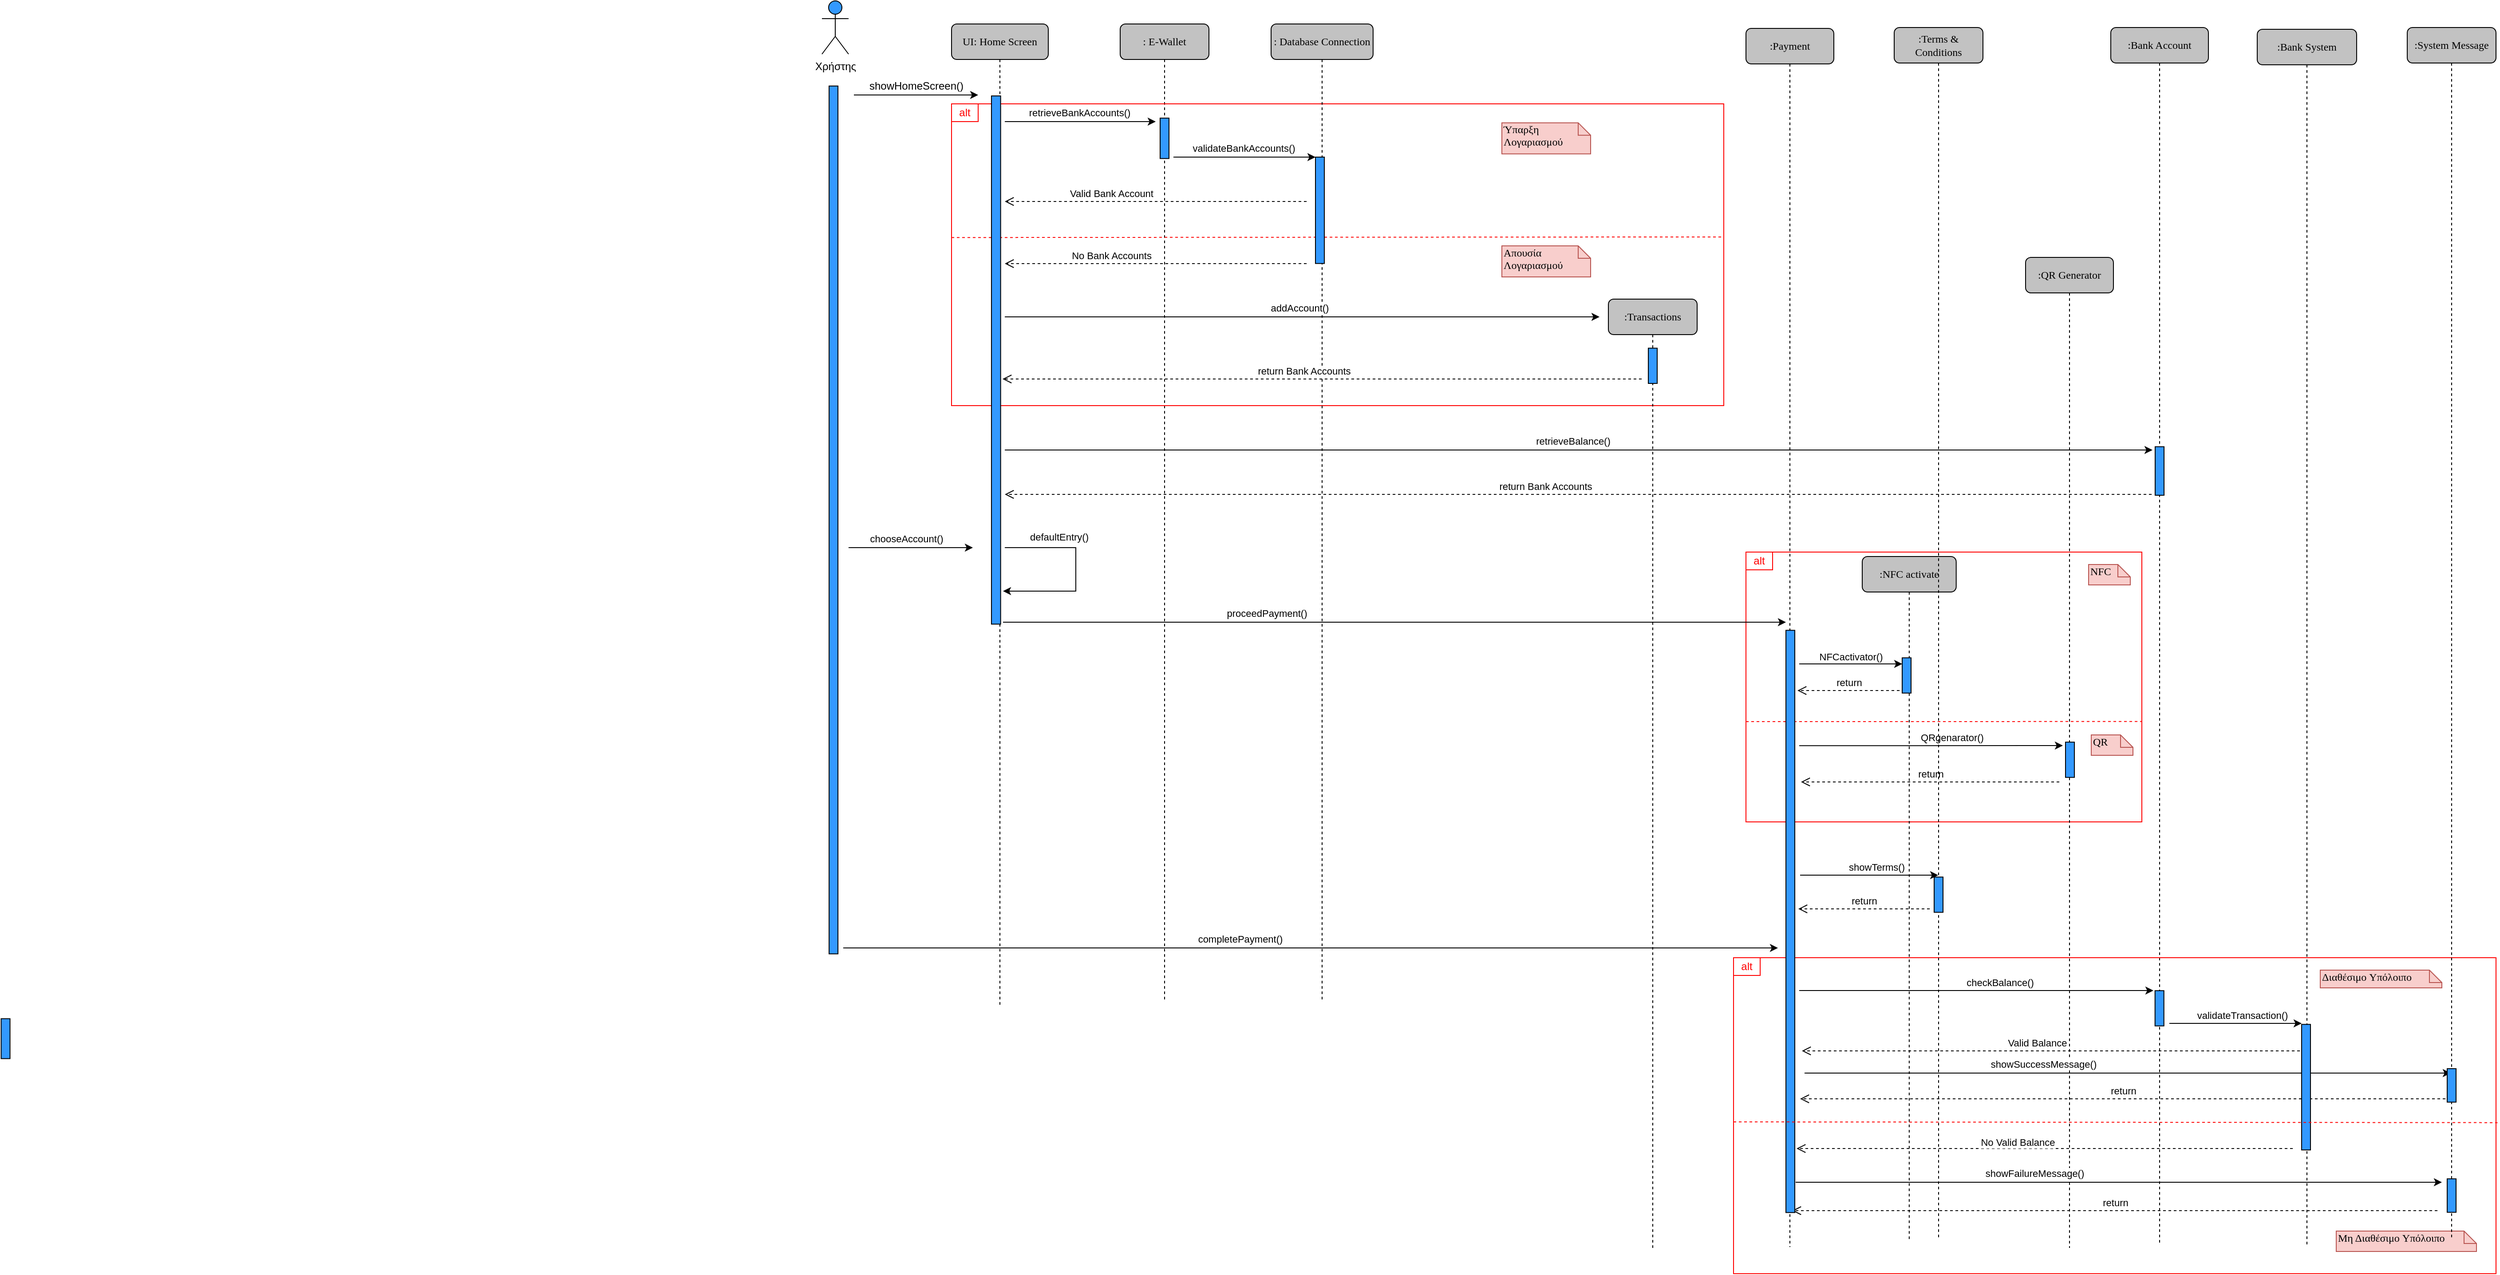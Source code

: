 <mxfile version="18.0.4" type="device"><diagram name="Page-1" id="13e1069c-82ec-6db2-03f1-153e76fe0fe0"><mxGraphModel dx="4557" dy="1584" grid="0" gridSize="10" guides="1" tooltips="1" connect="1" arrows="1" fold="1" page="0" pageScale="1" pageWidth="1100" pageHeight="850" background="none" math="0" shadow="0"><root><mxCell id="0"/><mxCell id="1" parent="0"/><mxCell id="ejJE6xQH3ctwrmxfG1uN-67" value="" style="rounded=0;whiteSpace=wrap;html=1;fillColor=none;shadow=0;strokeColor=#FF0000;" vertex="1" parent="1"><mxGeometry x="1145" y="685" width="446" height="304" as="geometry"/></mxCell><mxCell id="7baba1c4bc27f4b0-2" value=": E-Wallet&lt;br&gt;" style="shape=umlLifeline;perimeter=lifelinePerimeter;whiteSpace=wrap;html=1;container=1;collapsible=0;recursiveResize=0;outlineConnect=0;rounded=1;shadow=0;comic=0;labelBackgroundColor=none;strokeWidth=1;fontFamily=Verdana;fontSize=12;align=center;fillColor=#C2C2C2;" parent="1" vertex="1"><mxGeometry x="440" y="90" width="100" height="1100" as="geometry"/></mxCell><mxCell id="ejJE6xQH3ctwrmxfG1uN-1" value="" style="rounded=0;whiteSpace=wrap;html=1;rotation=90;fillColor=#3399FF;" vertex="1" parent="7baba1c4bc27f4b0-2"><mxGeometry x="27.22" y="123.85" width="45.54" height="10" as="geometry"/></mxCell><mxCell id="ejJE6xQH3ctwrmxfG1uN-22" value="" style="rounded=0;whiteSpace=wrap;html=1;fillColor=none;shadow=0;strokeColor=#FF0000;" vertex="1" parent="7baba1c4bc27f4b0-2"><mxGeometry x="-190" y="90" width="870" height="340" as="geometry"/></mxCell><mxCell id="ejJE6xQH3ctwrmxfG1uN-25" value="" style="endArrow=none;dashed=1;html=1;rounded=0;entryX=1;entryY=0.441;entryDx=0;entryDy=0;entryPerimeter=0;exitX=0;exitY=0.443;exitDx=0;exitDy=0;exitPerimeter=0;strokeColor=#FF0000;" edge="1" parent="7baba1c4bc27f4b0-2" source="ejJE6xQH3ctwrmxfG1uN-22" target="ejJE6xQH3ctwrmxfG1uN-22"><mxGeometry width="50" height="50" relative="1" as="geometry"><mxPoint x="-180" y="240" as="sourcePoint"/><mxPoint x="660" y="240" as="targetPoint"/></mxGeometry></mxCell><mxCell id="cndtYYi9K0bDURjj1MZt-1" value="Χρήστης" style="shape=umlActor;verticalLabelPosition=bottom;verticalAlign=top;html=1;outlineConnect=0;fillColor=#3399FF;" parent="1" vertex="1"><mxGeometry x="104" y="64" width="30" height="60" as="geometry"/></mxCell><mxCell id="cndtYYi9K0bDURjj1MZt-6" value="" style="endArrow=classic;html=1;rounded=0;" parent="1" edge="1"><mxGeometry width="50" height="50" relative="1" as="geometry"><mxPoint x="140" y="170" as="sourcePoint"/><mxPoint x="280" y="170" as="targetPoint"/></mxGeometry></mxCell><mxCell id="cndtYYi9K0bDURjj1MZt-7" value="showHomeScreen()" style="text;html=1;align=center;verticalAlign=middle;resizable=0;points=[];autosize=1;strokeColor=none;fillColor=none;" parent="1" vertex="1"><mxGeometry x="150" y="150" width="120" height="20" as="geometry"/></mxCell><mxCell id="cndtYYi9K0bDURjj1MZt-16" value="" style="endArrow=none;html=1;rounded=0;" parent="1" edge="1"><mxGeometry width="50" height="50" relative="1" as="geometry"><mxPoint x="295" y="280" as="sourcePoint"/><mxPoint x="295" y="280" as="targetPoint"/><Array as="points"/></mxGeometry></mxCell><mxCell id="cndtYYi9K0bDURjj1MZt-137" value="" style="rounded=0;whiteSpace=wrap;html=1;rotation=90;fillColor=#3399FF;" parent="1" vertex="1"><mxGeometry x="-371.86" y="643.79" width="977.8" height="10" as="geometry"/></mxCell><mxCell id="KPqGkEkPzjTueeS44AxM-2" value="UI: Home Screen" style="shape=umlLifeline;perimeter=lifelinePerimeter;whiteSpace=wrap;html=1;container=1;collapsible=0;recursiveResize=0;outlineConnect=0;rounded=1;shadow=0;comic=0;labelBackgroundColor=none;strokeWidth=1;fontFamily=Verdana;fontSize=12;align=center;fillColor=#C2C2C2;" parent="1" vertex="1"><mxGeometry x="250" y="90" width="109" height="1105" as="geometry"/></mxCell><mxCell id="KPqGkEkPzjTueeS44AxM-3" value="" style="rounded=0;whiteSpace=wrap;html=1;rotation=90;fillColor=#3399FF;" parent="KPqGkEkPzjTueeS44AxM-2" vertex="1"><mxGeometry x="-247.41" y="373.46" width="595.12" height="10.33" as="geometry"/></mxCell><mxCell id="KPqGkEkPzjTueeS44AxM-12" value="" style="endArrow=classic;html=1;rounded=0;" parent="KPqGkEkPzjTueeS44AxM-2" edge="1"><mxGeometry width="50" height="50" relative="1" as="geometry"><mxPoint x="60" y="110" as="sourcePoint"/><mxPoint x="230" y="110" as="targetPoint"/></mxGeometry></mxCell><mxCell id="KPqGkEkPzjTueeS44AxM-13" value="retrieveBankAccounts()" style="edgeLabel;html=1;align=center;verticalAlign=middle;resizable=0;points=[];" parent="KPqGkEkPzjTueeS44AxM-12" vertex="1" connectable="0"><mxGeometry x="-0.01" y="-2" relative="1" as="geometry"><mxPoint y="-12" as="offset"/></mxGeometry></mxCell><mxCell id="ejJE6xQH3ctwrmxfG1uN-27" value="&lt;font color=&quot;#ff0000&quot;&gt;alt&lt;/font&gt;" style="rounded=0;whiteSpace=wrap;html=1;shadow=0;fillColor=default;strokeColor=#FF0000;" vertex="1" parent="KPqGkEkPzjTueeS44AxM-2"><mxGeometry y="90" width="30" height="20" as="geometry"/></mxCell><mxCell id="KPqGkEkPzjTueeS44AxM-4" value=":Bank Account" style="shape=umlLifeline;perimeter=lifelinePerimeter;whiteSpace=wrap;html=1;container=1;collapsible=0;recursiveResize=0;outlineConnect=0;rounded=1;shadow=0;comic=0;labelBackgroundColor=none;strokeWidth=1;fontFamily=Verdana;fontSize=12;align=center;fillColor=#C2C2C2;" parent="1" vertex="1"><mxGeometry x="1556" y="94" width="110" height="1370" as="geometry"/></mxCell><mxCell id="ejJE6xQH3ctwrmxfG1uN-9" value="" style="rounded=0;whiteSpace=wrap;html=1;rotation=90;fillColor=#3399FF;" vertex="1" parent="KPqGkEkPzjTueeS44AxM-4"><mxGeometry x="27.64" y="494.64" width="54.72" height="10" as="geometry"/></mxCell><mxCell id="ejJE6xQH3ctwrmxfG1uN-80" value="" style="rounded=0;whiteSpace=wrap;html=1;rotation=90;fillColor=#3399FF;" vertex="1" parent="KPqGkEkPzjTueeS44AxM-4"><mxGeometry x="35.0" y="1100" width="39.72" height="10" as="geometry"/></mxCell><mxCell id="KPqGkEkPzjTueeS44AxM-10" value=": Database Connection" style="shape=umlLifeline;perimeter=lifelinePerimeter;whiteSpace=wrap;html=1;container=1;collapsible=0;recursiveResize=0;outlineConnect=0;rounded=1;shadow=0;comic=0;labelBackgroundColor=none;strokeWidth=1;fontFamily=Verdana;fontSize=12;align=center;fillColor=#C2C2C2;" parent="1" vertex="1"><mxGeometry x="610" y="90" width="114.93" height="1100" as="geometry"/></mxCell><mxCell id="ejJE6xQH3ctwrmxfG1uN-3" value="" style="endArrow=classic;html=1;rounded=0;" edge="1" parent="KPqGkEkPzjTueeS44AxM-10"><mxGeometry width="50" height="50" relative="1" as="geometry"><mxPoint x="-109.996" y="150" as="sourcePoint"/><mxPoint x="50" y="150" as="targetPoint"/></mxGeometry></mxCell><mxCell id="ejJE6xQH3ctwrmxfG1uN-4" value="validateBankAccounts()" style="edgeLabel;html=1;align=center;verticalAlign=middle;resizable=0;points=[];" vertex="1" connectable="0" parent="ejJE6xQH3ctwrmxfG1uN-3"><mxGeometry x="-0.01" y="-2" relative="1" as="geometry"><mxPoint y="-12" as="offset"/></mxGeometry></mxCell><mxCell id="ejJE6xQH3ctwrmxfG1uN-5" value="" style="rounded=0;whiteSpace=wrap;html=1;rotation=90;fillColor=#3399FF;" vertex="1" parent="KPqGkEkPzjTueeS44AxM-10"><mxGeometry x="-4.93" y="204.93" width="119.86" height="10" as="geometry"/></mxCell><mxCell id="ejJE6xQH3ctwrmxfG1uN-13" value="No Bank Accounts" style="html=1;verticalAlign=bottom;endArrow=open;dashed=1;endSize=8;rounded=0;" edge="1" parent="KPqGkEkPzjTueeS44AxM-10"><mxGeometry x="0.294" relative="1" as="geometry"><mxPoint x="40" y="270" as="sourcePoint"/><mxPoint x="-300" y="270" as="targetPoint"/><mxPoint as="offset"/></mxGeometry></mxCell><mxCell id="ejJE6xQH3ctwrmxfG1uN-15" value="" style="endArrow=classic;html=1;rounded=0;" edge="1" parent="KPqGkEkPzjTueeS44AxM-10"><mxGeometry width="50" height="50" relative="1" as="geometry"><mxPoint x="-299.996" y="330" as="sourcePoint"/><mxPoint x="370" y="330" as="targetPoint"/></mxGeometry></mxCell><mxCell id="ejJE6xQH3ctwrmxfG1uN-16" value="addAccount()" style="edgeLabel;html=1;align=center;verticalAlign=middle;resizable=0;points=[];" vertex="1" connectable="0" parent="ejJE6xQH3ctwrmxfG1uN-15"><mxGeometry x="-0.01" y="-2" relative="1" as="geometry"><mxPoint y="-12" as="offset"/></mxGeometry></mxCell><mxCell id="ejJE6xQH3ctwrmxfG1uN-11" value="return Bank Accounts" style="html=1;verticalAlign=bottom;endArrow=open;dashed=1;endSize=8;rounded=0;" edge="1" parent="KPqGkEkPzjTueeS44AxM-10"><mxGeometry x="0.057" relative="1" as="geometry"><mxPoint x="992" y="530" as="sourcePoint"/><mxPoint x="-300" y="530" as="targetPoint"/><mxPoint as="offset"/></mxGeometry></mxCell><mxCell id="ejJE6xQH3ctwrmxfG1uN-7" value="" style="endArrow=classic;html=1;rounded=0;" edge="1" parent="KPqGkEkPzjTueeS44AxM-10"><mxGeometry width="50" height="50" relative="1" as="geometry"><mxPoint x="-299.996" y="480" as="sourcePoint"/><mxPoint x="993" y="480" as="targetPoint"/></mxGeometry></mxCell><mxCell id="ejJE6xQH3ctwrmxfG1uN-8" value="retrieveBalance()" style="edgeLabel;html=1;align=center;verticalAlign=middle;resizable=0;points=[];" vertex="1" connectable="0" parent="ejJE6xQH3ctwrmxfG1uN-7"><mxGeometry x="-0.01" y="-2" relative="1" as="geometry"><mxPoint y="-12" as="offset"/></mxGeometry></mxCell><mxCell id="KPqGkEkPzjTueeS44AxM-15" value="" style="rounded=0;whiteSpace=wrap;html=1;rotation=90;fillColor=#3399FF;" parent="1" vertex="1"><mxGeometry x="-838.22" y="1228.22" width="45" height="10" as="geometry"/></mxCell><mxCell id="KPqGkEkPzjTueeS44AxM-14" value="Valid Bank Account" style="html=1;verticalAlign=bottom;endArrow=open;dashed=1;endSize=8;rounded=0;" parent="1" edge="1"><mxGeometry x="0.294" relative="1" as="geometry"><mxPoint x="650" y="290" as="sourcePoint"/><mxPoint x="310" y="290" as="targetPoint"/><mxPoint as="offset"/></mxGeometry></mxCell><mxCell id="ejJE6xQH3ctwrmxfG1uN-14" value=":Transactions" style="shape=umlLifeline;perimeter=lifelinePerimeter;whiteSpace=wrap;html=1;container=1;collapsible=0;recursiveResize=0;outlineConnect=0;rounded=1;shadow=0;comic=0;labelBackgroundColor=none;strokeWidth=1;fontFamily=Verdana;fontSize=12;align=center;fillColor=#C2C2C2;" vertex="1" parent="1"><mxGeometry x="990" y="400" width="100" height="1072" as="geometry"/></mxCell><mxCell id="ejJE6xQH3ctwrmxfG1uN-21" value="" style="rounded=0;whiteSpace=wrap;html=1;rotation=90;fillColor=#3399FF;" vertex="1" parent="ejJE6xQH3ctwrmxfG1uN-14"><mxGeometry x="30.14" y="70.14" width="39.72" height="10" as="geometry"/></mxCell><mxCell id="ejJE6xQH3ctwrmxfG1uN-19" value="return Bank Accounts" style="html=1;verticalAlign=bottom;endArrow=open;dashed=1;endSize=8;rounded=0;" edge="1" parent="ejJE6xQH3ctwrmxfG1uN-14"><mxGeometry x="0.057" relative="1" as="geometry"><mxPoint x="37.47" y="90" as="sourcePoint"/><mxPoint x="-682.53" y="90" as="targetPoint"/><mxPoint as="offset"/></mxGeometry></mxCell><mxCell id="ejJE6xQH3ctwrmxfG1uN-29" value="Απουσία&lt;br&gt;Λογαριασμού" style="shape=note;whiteSpace=wrap;html=1;size=14;verticalAlign=top;align=left;spacingTop=-6;rounded=0;shadow=0;comic=0;labelBackgroundColor=none;strokeWidth=1;fontFamily=Verdana;fontSize=12;fillColor=#f8cecc;strokeColor=#b85450;" vertex="1" parent="1"><mxGeometry x="870" y="340" width="100" height="35" as="geometry"/></mxCell><mxCell id="ejJE6xQH3ctwrmxfG1uN-28" value="Ύπαρξη&amp;nbsp;&lt;br&gt;Λογαριασμού" style="shape=note;whiteSpace=wrap;html=1;size=14;verticalAlign=top;align=left;spacingTop=-6;rounded=0;shadow=0;comic=0;labelBackgroundColor=none;strokeWidth=1;fontFamily=Verdana;fontSize=12;fillColor=#f8cecc;strokeColor=#b85450;" vertex="1" parent="1"><mxGeometry x="870" y="201.35" width="100" height="35" as="geometry"/></mxCell><mxCell id="ejJE6xQH3ctwrmxfG1uN-34" value="" style="endArrow=classic;html=1;rounded=0;strokeColor=#000000;" edge="1" parent="1"><mxGeometry width="50" height="50" relative="1" as="geometry"><mxPoint x="310" y="680" as="sourcePoint"/><mxPoint x="308" y="729" as="targetPoint"/><Array as="points"><mxPoint x="390" y="680"/><mxPoint x="390" y="729"/></Array></mxGeometry></mxCell><mxCell id="ejJE6xQH3ctwrmxfG1uN-38" value="defaultEntry()" style="edgeLabel;html=1;align=center;verticalAlign=middle;resizable=0;points=[];" vertex="1" connectable="0" parent="ejJE6xQH3ctwrmxfG1uN-34"><mxGeometry x="-0.195" relative="1" as="geometry"><mxPoint x="-19" y="-17" as="offset"/></mxGeometry></mxCell><mxCell id="ejJE6xQH3ctwrmxfG1uN-36" value="" style="endArrow=classic;html=1;rounded=0;" edge="1" parent="1"><mxGeometry width="50" height="50" relative="1" as="geometry"><mxPoint x="134" y="680" as="sourcePoint"/><mxPoint x="274" y="680" as="targetPoint"/></mxGeometry></mxCell><mxCell id="ejJE6xQH3ctwrmxfG1uN-37" value="chooseAccount()" style="edgeLabel;html=1;align=center;verticalAlign=middle;resizable=0;points=[];" vertex="1" connectable="0" parent="ejJE6xQH3ctwrmxfG1uN-36"><mxGeometry x="-0.162" y="2" relative="1" as="geometry"><mxPoint x="6" y="-8" as="offset"/></mxGeometry></mxCell><mxCell id="ejJE6xQH3ctwrmxfG1uN-39" value="" style="endArrow=classic;html=1;rounded=0;" edge="1" parent="1"><mxGeometry width="50" height="50" relative="1" as="geometry"><mxPoint x="308" y="764" as="sourcePoint"/><mxPoint x="1190" y="764" as="targetPoint"/></mxGeometry></mxCell><mxCell id="ejJE6xQH3ctwrmxfG1uN-40" value="proceedPayment()" style="edgeLabel;html=1;align=center;verticalAlign=middle;resizable=0;points=[];" vertex="1" connectable="0" parent="ejJE6xQH3ctwrmxfG1uN-39"><mxGeometry x="-0.162" y="2" relative="1" as="geometry"><mxPoint x="-73" y="-8" as="offset"/></mxGeometry></mxCell><mxCell id="ejJE6xQH3ctwrmxfG1uN-45" value="return" style="html=1;verticalAlign=bottom;endArrow=open;dashed=1;endSize=8;rounded=0;strokeColor=#000000;" edge="1" parent="1"><mxGeometry relative="1" as="geometry"><mxPoint x="1318" y="841" as="sourcePoint"/><mxPoint x="1203" y="841" as="targetPoint"/></mxGeometry></mxCell><mxCell id="ejJE6xQH3ctwrmxfG1uN-47" value="" style="endArrow=classic;html=1;rounded=0;" edge="1" parent="1"><mxGeometry width="50" height="50" relative="1" as="geometry"><mxPoint x="128" y="1131" as="sourcePoint"/><mxPoint x="1181" y="1131" as="targetPoint"/></mxGeometry></mxCell><mxCell id="ejJE6xQH3ctwrmxfG1uN-48" value="completePayment()" style="edgeLabel;html=1;align=center;verticalAlign=middle;resizable=0;points=[];" vertex="1" connectable="0" parent="ejJE6xQH3ctwrmxfG1uN-47"><mxGeometry x="-0.162" y="2" relative="1" as="geometry"><mxPoint x="6" y="-8" as="offset"/></mxGeometry></mxCell><mxCell id="ejJE6xQH3ctwrmxfG1uN-56" value=":NFC activate" style="shape=umlLifeline;perimeter=lifelinePerimeter;whiteSpace=wrap;html=1;container=1;collapsible=0;recursiveResize=0;outlineConnect=0;rounded=1;shadow=0;comic=0;labelBackgroundColor=none;strokeWidth=1;fontFamily=Verdana;fontSize=12;align=center;fillColor=#C2C2C2;" vertex="1" parent="1"><mxGeometry x="1276" y="690" width="105.86" height="771" as="geometry"/></mxCell><mxCell id="ejJE6xQH3ctwrmxfG1uN-57" value="" style="rounded=0;whiteSpace=wrap;html=1;rotation=90;fillColor=#3399FF;" vertex="1" parent="ejJE6xQH3ctwrmxfG1uN-56"><mxGeometry x="30.14" y="129" width="39.72" height="10" as="geometry"/></mxCell><mxCell id="ejJE6xQH3ctwrmxfG1uN-63" value="" style="endArrow=classic;html=1;rounded=0;" edge="1" parent="ejJE6xQH3ctwrmxfG1uN-56"><mxGeometry width="50" height="50" relative="1" as="geometry"><mxPoint x="-71" y="213.13" as="sourcePoint"/><mxPoint x="226" y="213" as="targetPoint"/></mxGeometry></mxCell><mxCell id="ejJE6xQH3ctwrmxfG1uN-64" value="QRgenarator()" style="edgeLabel;html=1;align=center;verticalAlign=middle;resizable=0;points=[];" vertex="1" connectable="0" parent="ejJE6xQH3ctwrmxfG1uN-63"><mxGeometry x="-0.162" y="2" relative="1" as="geometry"><mxPoint x="47" y="-7" as="offset"/></mxGeometry></mxCell><mxCell id="ejJE6xQH3ctwrmxfG1uN-66" value="return" style="html=1;verticalAlign=bottom;endArrow=open;dashed=1;endSize=8;rounded=0;strokeColor=#000000;" edge="1" parent="ejJE6xQH3ctwrmxfG1uN-56"><mxGeometry relative="1" as="geometry"><mxPoint x="222" y="254" as="sourcePoint"/><mxPoint x="-69" y="254" as="targetPoint"/></mxGeometry></mxCell><mxCell id="ejJE6xQH3ctwrmxfG1uN-61" value=":QR Generator" style="shape=umlLifeline;perimeter=lifelinePerimeter;whiteSpace=wrap;html=1;container=1;collapsible=0;recursiveResize=0;outlineConnect=0;rounded=1;shadow=0;comic=0;labelBackgroundColor=none;strokeWidth=1;fontFamily=Verdana;fontSize=12;align=center;fillColor=#C2C2C2;" vertex="1" parent="1"><mxGeometry x="1460" y="353" width="99" height="1116" as="geometry"/></mxCell><mxCell id="ejJE6xQH3ctwrmxfG1uN-90" value="" style="rounded=0;whiteSpace=wrap;html=1;fillColor=none;shadow=0;strokeColor=#FF0000;" vertex="1" parent="ejJE6xQH3ctwrmxfG1uN-61"><mxGeometry x="-329" y="789" width="859" height="356" as="geometry"/></mxCell><mxCell id="ejJE6xQH3ctwrmxfG1uN-62" value="" style="rounded=0;whiteSpace=wrap;html=1;rotation=90;fillColor=#3399FF;" vertex="1" parent="ejJE6xQH3ctwrmxfG1uN-61"><mxGeometry x="30.14" y="561" width="39.72" height="10" as="geometry"/></mxCell><mxCell id="ejJE6xQH3ctwrmxfG1uN-83" value="Valid Balance" style="html=1;verticalAlign=bottom;endArrow=open;dashed=1;endSize=8;rounded=0;strokeColor=#000000;" edge="1" parent="ejJE6xQH3ctwrmxfG1uN-61"><mxGeometry x="0.055" relative="1" as="geometry"><mxPoint x="309" y="894" as="sourcePoint"/><mxPoint x="-252" y="894" as="targetPoint"/><mxPoint as="offset"/></mxGeometry></mxCell><mxCell id="ejJE6xQH3ctwrmxfG1uN-92" value="&lt;font color=&quot;#ff0000&quot;&gt;alt&lt;/font&gt;" style="rounded=0;whiteSpace=wrap;html=1;shadow=0;fillColor=default;strokeColor=#FF0000;" vertex="1" parent="ejJE6xQH3ctwrmxfG1uN-61"><mxGeometry x="-329" y="789" width="30" height="20" as="geometry"/></mxCell><mxCell id="ejJE6xQH3ctwrmxfG1uN-99" value="" style="endArrow=classic;html=1;rounded=0;" edge="1" parent="ejJE6xQH3ctwrmxfG1uN-61"><mxGeometry width="50" height="50" relative="1" as="geometry"><mxPoint x="-249" y="919.0" as="sourcePoint"/><mxPoint x="479" y="919" as="targetPoint"/><Array as="points"><mxPoint x="-49" y="919"/><mxPoint x="151" y="919"/></Array></mxGeometry></mxCell><mxCell id="ejJE6xQH3ctwrmxfG1uN-100" value="showSuccessMessage()" style="edgeLabel;html=1;align=center;verticalAlign=middle;resizable=0;points=[];" vertex="1" connectable="0" parent="ejJE6xQH3ctwrmxfG1uN-99"><mxGeometry x="-0.237" relative="1" as="geometry"><mxPoint x="-9" y="-10" as="offset"/></mxGeometry></mxCell><mxCell id="ejJE6xQH3ctwrmxfG1uN-89" value="return" style="html=1;verticalAlign=bottom;endArrow=open;dashed=1;endSize=8;rounded=0;strokeColor=#000000;" edge="1" parent="ejJE6xQH3ctwrmxfG1uN-61"><mxGeometry relative="1" as="geometry"><mxPoint x="464" y="1074" as="sourcePoint"/><mxPoint x="-263" y="1074" as="targetPoint"/></mxGeometry></mxCell><mxCell id="ejJE6xQH3ctwrmxfG1uN-84" value="No Valid Balance" style="html=1;verticalAlign=bottom;endArrow=open;dashed=1;endSize=8;rounded=0;strokeColor=#000000;" edge="1" parent="ejJE6xQH3ctwrmxfG1uN-61"><mxGeometry x="0.109" y="2" relative="1" as="geometry"><mxPoint x="301" y="1004" as="sourcePoint"/><mxPoint x="-258" y="1004" as="targetPoint"/><mxPoint as="offset"/></mxGeometry></mxCell><mxCell id="ejJE6xQH3ctwrmxfG1uN-101" value="return" style="html=1;verticalAlign=bottom;endArrow=open;dashed=1;endSize=8;rounded=0;strokeColor=#000000;" edge="1" parent="ejJE6xQH3ctwrmxfG1uN-61"><mxGeometry relative="1" as="geometry"><mxPoint x="473" y="948" as="sourcePoint"/><mxPoint x="-254" y="948" as="targetPoint"/></mxGeometry></mxCell><mxCell id="ejJE6xQH3ctwrmxfG1uN-94" value="Μη Διαθέσιμο&amp;nbsp;Υπόλοιπο" style="shape=note;whiteSpace=wrap;html=1;size=14;verticalAlign=top;align=left;spacingTop=-6;rounded=0;shadow=0;comic=0;labelBackgroundColor=none;strokeWidth=1;fontFamily=Verdana;fontSize=12;fillColor=#f8cecc;strokeColor=#b85450;" vertex="1" parent="ejJE6xQH3ctwrmxfG1uN-61"><mxGeometry x="350" y="1097" width="158" height="23" as="geometry"/></mxCell><mxCell id="ejJE6xQH3ctwrmxfG1uN-70" value="&lt;font color=&quot;#ff0000&quot;&gt;alt&lt;/font&gt;" style="rounded=0;whiteSpace=wrap;html=1;shadow=0;fillColor=default;strokeColor=#FF0000;" vertex="1" parent="1"><mxGeometry x="1145" y="685" width="30" height="20" as="geometry"/></mxCell><mxCell id="ejJE6xQH3ctwrmxfG1uN-71" value="" style="endArrow=none;dashed=1;html=1;rounded=0;strokeColor=#FF0000;entryX=1;entryY=0.628;entryDx=0;entryDy=0;entryPerimeter=0;" edge="1" parent="1" target="ejJE6xQH3ctwrmxfG1uN-67"><mxGeometry width="50" height="50" relative="1" as="geometry"><mxPoint x="1145" y="876" as="sourcePoint"/><mxPoint x="1195" y="826" as="targetPoint"/></mxGeometry></mxCell><mxCell id="ejJE6xQH3ctwrmxfG1uN-78" value="" style="endArrow=classic;html=1;rounded=0;strokeColor=#000000;" edge="1" parent="1"><mxGeometry width="50" height="50" relative="1" as="geometry"><mxPoint x="1205.0" y="1179" as="sourcePoint"/><mxPoint x="1604" y="1179" as="targetPoint"/></mxGeometry></mxCell><mxCell id="ejJE6xQH3ctwrmxfG1uN-79" value="checkBalance()" style="edgeLabel;html=1;align=center;verticalAlign=middle;resizable=0;points=[];" vertex="1" connectable="0" parent="ejJE6xQH3ctwrmxfG1uN-78"><mxGeometry x="0.15" y="1" relative="1" as="geometry"><mxPoint x="-4" y="-8" as="offset"/></mxGeometry></mxCell><mxCell id="ejJE6xQH3ctwrmxfG1uN-81" value="" style="endArrow=classic;html=1;rounded=0;strokeColor=#000000;" edge="1" parent="1"><mxGeometry width="50" height="50" relative="1" as="geometry"><mxPoint x="1622.0" y="1216" as="sourcePoint"/><mxPoint x="1771" y="1216" as="targetPoint"/></mxGeometry></mxCell><mxCell id="ejJE6xQH3ctwrmxfG1uN-82" value="validateTransaction()" style="edgeLabel;html=1;align=center;verticalAlign=middle;resizable=0;points=[];" vertex="1" connectable="0" parent="ejJE6xQH3ctwrmxfG1uN-81"><mxGeometry x="0.15" y="1" relative="1" as="geometry"><mxPoint x="-4" y="-8" as="offset"/></mxGeometry></mxCell><mxCell id="ejJE6xQH3ctwrmxfG1uN-49" value=":Bank System" style="shape=umlLifeline;perimeter=lifelinePerimeter;whiteSpace=wrap;html=1;container=1;collapsible=0;recursiveResize=0;outlineConnect=0;rounded=1;shadow=0;comic=0;labelBackgroundColor=none;strokeWidth=1;fontFamily=Verdana;fontSize=12;align=center;fillColor=#C2C2C2;" vertex="1" parent="1"><mxGeometry x="1721" y="96" width="112" height="1372" as="geometry"/></mxCell><mxCell id="ejJE6xQH3ctwrmxfG1uN-50" value="" style="rounded=0;whiteSpace=wrap;html=1;rotation=90;fillColor=#3399FF;" vertex="1" parent="ejJE6xQH3ctwrmxfG1uN-49"><mxGeometry x="-15.74" y="1186.88" width="141.47" height="10" as="geometry"/></mxCell><mxCell id="KPqGkEkPzjTueeS44AxM-9" value=":System Message" style="shape=umlLifeline;perimeter=lifelinePerimeter;whiteSpace=wrap;html=1;container=1;collapsible=0;recursiveResize=0;outlineConnect=0;rounded=1;shadow=0;comic=0;labelBackgroundColor=none;strokeWidth=1;fontFamily=Verdana;fontSize=12;align=center;fillColor=#C2C2C2;" parent="1" vertex="1"><mxGeometry x="1890" y="94" width="100" height="1365" as="geometry"/></mxCell><mxCell id="ejJE6xQH3ctwrmxfG1uN-87" value="" style="rounded=0;whiteSpace=wrap;html=1;rotation=90;fillColor=#3399FF;" vertex="1" parent="KPqGkEkPzjTueeS44AxM-9"><mxGeometry x="31.14" y="1311" width="37.73" height="10" as="geometry"/></mxCell><mxCell id="ejJE6xQH3ctwrmxfG1uN-102" value="" style="rounded=0;whiteSpace=wrap;html=1;rotation=90;fillColor=#3399FF;" vertex="1" parent="KPqGkEkPzjTueeS44AxM-9"><mxGeometry x="31.14" y="1186.88" width="37.73" height="10" as="geometry"/></mxCell><mxCell id="ejJE6xQH3ctwrmxfG1uN-95" value="NFC&amp;nbsp;" style="shape=note;whiteSpace=wrap;html=1;size=14;verticalAlign=top;align=left;spacingTop=-6;rounded=0;shadow=0;comic=0;labelBackgroundColor=none;strokeWidth=1;fontFamily=Verdana;fontSize=12;fillColor=#f8cecc;strokeColor=#b85450;" vertex="1" parent="1"><mxGeometry x="1531" y="699" width="47" height="23" as="geometry"/></mxCell><mxCell id="ejJE6xQH3ctwrmxfG1uN-96" value="QR" style="shape=note;whiteSpace=wrap;html=1;size=14;verticalAlign=top;align=left;spacingTop=-6;rounded=0;shadow=0;comic=0;labelBackgroundColor=none;strokeWidth=1;fontFamily=Verdana;fontSize=12;fillColor=#f8cecc;strokeColor=#b85450;" vertex="1" parent="1"><mxGeometry x="1534" y="891" width="47" height="23" as="geometry"/></mxCell><mxCell id="ejJE6xQH3ctwrmxfG1uN-93" value="Διαθέσιμο&amp;nbsp;Υπόλοιπο" style="shape=note;whiteSpace=wrap;html=1;size=14;verticalAlign=top;align=left;spacingTop=-6;rounded=0;shadow=0;comic=0;labelBackgroundColor=none;strokeWidth=1;fontFamily=Verdana;fontSize=12;fillColor=#f8cecc;strokeColor=#b85450;" vertex="1" parent="1"><mxGeometry x="1792" y="1156" width="137" height="20" as="geometry"/></mxCell><mxCell id="KPqGkEkPzjTueeS44AxM-7" value=":Payment" style="shape=umlLifeline;perimeter=lifelinePerimeter;whiteSpace=wrap;html=1;container=1;collapsible=0;recursiveResize=0;outlineConnect=0;rounded=1;shadow=0;comic=0;labelBackgroundColor=none;strokeWidth=1;fontFamily=Verdana;fontSize=12;align=center;fillColor=#C2C2C2;" parent="1" vertex="1"><mxGeometry x="1145" y="95" width="99" height="1373" as="geometry"/></mxCell><mxCell id="ejJE6xQH3ctwrmxfG1uN-41" value="" style="rounded=0;whiteSpace=wrap;html=1;rotation=90;fillColor=#3399FF;" vertex="1" parent="KPqGkEkPzjTueeS44AxM-7"><mxGeometry x="-277.98" y="1001.15" width="655.99" height="10" as="geometry"/></mxCell><mxCell id="ejJE6xQH3ctwrmxfG1uN-42" value="" style="endArrow=classic;html=1;rounded=0;" edge="1" parent="KPqGkEkPzjTueeS44AxM-7"><mxGeometry width="50" height="50" relative="1" as="geometry"><mxPoint x="60" y="716" as="sourcePoint"/><mxPoint x="176" y="716" as="targetPoint"/></mxGeometry></mxCell><mxCell id="ejJE6xQH3ctwrmxfG1uN-43" value="NFCactivator()" style="edgeLabel;html=1;align=center;verticalAlign=middle;resizable=0;points=[];" vertex="1" connectable="0" parent="ejJE6xQH3ctwrmxfG1uN-42"><mxGeometry x="-0.162" y="2" relative="1" as="geometry"><mxPoint x="9" y="-6" as="offset"/></mxGeometry></mxCell><mxCell id="ejJE6xQH3ctwrmxfG1uN-73" value="" style="endArrow=classic;html=1;rounded=0;strokeColor=#000000;" edge="1" parent="KPqGkEkPzjTueeS44AxM-7" target="KPqGkEkPzjTueeS44AxM-8"><mxGeometry width="50" height="50" relative="1" as="geometry"><mxPoint x="61" y="954" as="sourcePoint"/><mxPoint x="178" y="955" as="targetPoint"/></mxGeometry></mxCell><mxCell id="ejJE6xQH3ctwrmxfG1uN-76" value="showTerms()" style="edgeLabel;html=1;align=center;verticalAlign=middle;resizable=0;points=[];" vertex="1" connectable="0" parent="ejJE6xQH3ctwrmxfG1uN-73"><mxGeometry x="0.15" y="1" relative="1" as="geometry"><mxPoint x="-4" y="-8" as="offset"/></mxGeometry></mxCell><mxCell id="ejJE6xQH3ctwrmxfG1uN-77" value="return" style="html=1;verticalAlign=bottom;endArrow=open;dashed=1;endSize=8;rounded=0;strokeColor=#000000;" edge="1" parent="KPqGkEkPzjTueeS44AxM-7"><mxGeometry relative="1" as="geometry"><mxPoint x="207" y="992" as="sourcePoint"/><mxPoint x="59" y="992" as="targetPoint"/></mxGeometry></mxCell><mxCell id="ejJE6xQH3ctwrmxfG1uN-105" value="" style="endArrow=none;dashed=1;html=1;rounded=0;strokeColor=#FF0000;entryX=1.002;entryY=0.522;entryDx=0;entryDy=0;entryPerimeter=0;" edge="1" parent="KPqGkEkPzjTueeS44AxM-7" target="ejJE6xQH3ctwrmxfG1uN-90"><mxGeometry width="50" height="50" relative="1" as="geometry"><mxPoint x="-14" y="1232" as="sourcePoint"/><mxPoint x="36" y="1182" as="targetPoint"/></mxGeometry></mxCell><mxCell id="KPqGkEkPzjTueeS44AxM-8" value=":Terms &amp;amp; Conditions" style="shape=umlLifeline;perimeter=lifelinePerimeter;whiteSpace=wrap;html=1;container=1;collapsible=0;recursiveResize=0;outlineConnect=0;rounded=1;shadow=0;comic=0;labelBackgroundColor=none;strokeWidth=1;fontFamily=Verdana;fontSize=12;align=center;fillColor=#C2C2C2;" parent="1" vertex="1"><mxGeometry x="1312" y="94" width="100" height="1364" as="geometry"/></mxCell><mxCell id="ejJE6xQH3ctwrmxfG1uN-44" value="" style="rounded=0;whiteSpace=wrap;html=1;rotation=90;fillColor=#3399FF;" vertex="1" parent="KPqGkEkPzjTueeS44AxM-8"><mxGeometry x="30.14" y="972" width="39.72" height="10" as="geometry"/></mxCell><mxCell id="ejJE6xQH3ctwrmxfG1uN-85" value="" style="endArrow=classic;html=1;rounded=0;" edge="1" parent="1"><mxGeometry width="50" height="50" relative="1" as="geometry"><mxPoint x="1201" y="1395.0" as="sourcePoint"/><mxPoint x="1929" y="1395" as="targetPoint"/><Array as="points"><mxPoint x="1401" y="1395"/><mxPoint x="1601" y="1395"/></Array></mxGeometry></mxCell><mxCell id="ejJE6xQH3ctwrmxfG1uN-86" value="showFailureMessage()" style="edgeLabel;html=1;align=center;verticalAlign=middle;resizable=0;points=[];" vertex="1" connectable="0" parent="ejJE6xQH3ctwrmxfG1uN-85"><mxGeometry x="-0.237" relative="1" as="geometry"><mxPoint x="-9" y="-10" as="offset"/></mxGeometry></mxCell></root></mxGraphModel></diagram></mxfile>